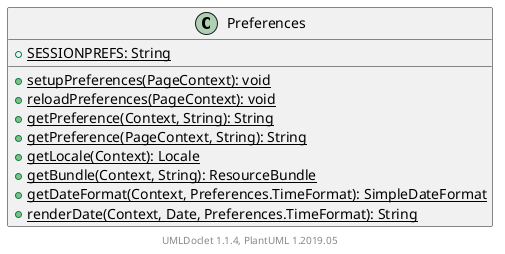 @startuml

    class Preferences [[Preferences.html]] {
        {static} +SESSIONPREFS: String
        {static} +setupPreferences(PageContext): void
        {static} +reloadPreferences(PageContext): void
        {static} +getPreference(Context, String): String
        {static} +getPreference(PageContext, String): String
        {static} +getLocale(Context): Locale
        {static} +getBundle(Context, String): ResourceBundle
        {static} +getDateFormat(Context, Preferences.TimeFormat): SimpleDateFormat
        {static} +renderDate(Context, Date, Preferences.TimeFormat): String
    }


    center footer UMLDoclet 1.1.4, PlantUML 1.2019.05
@enduml
